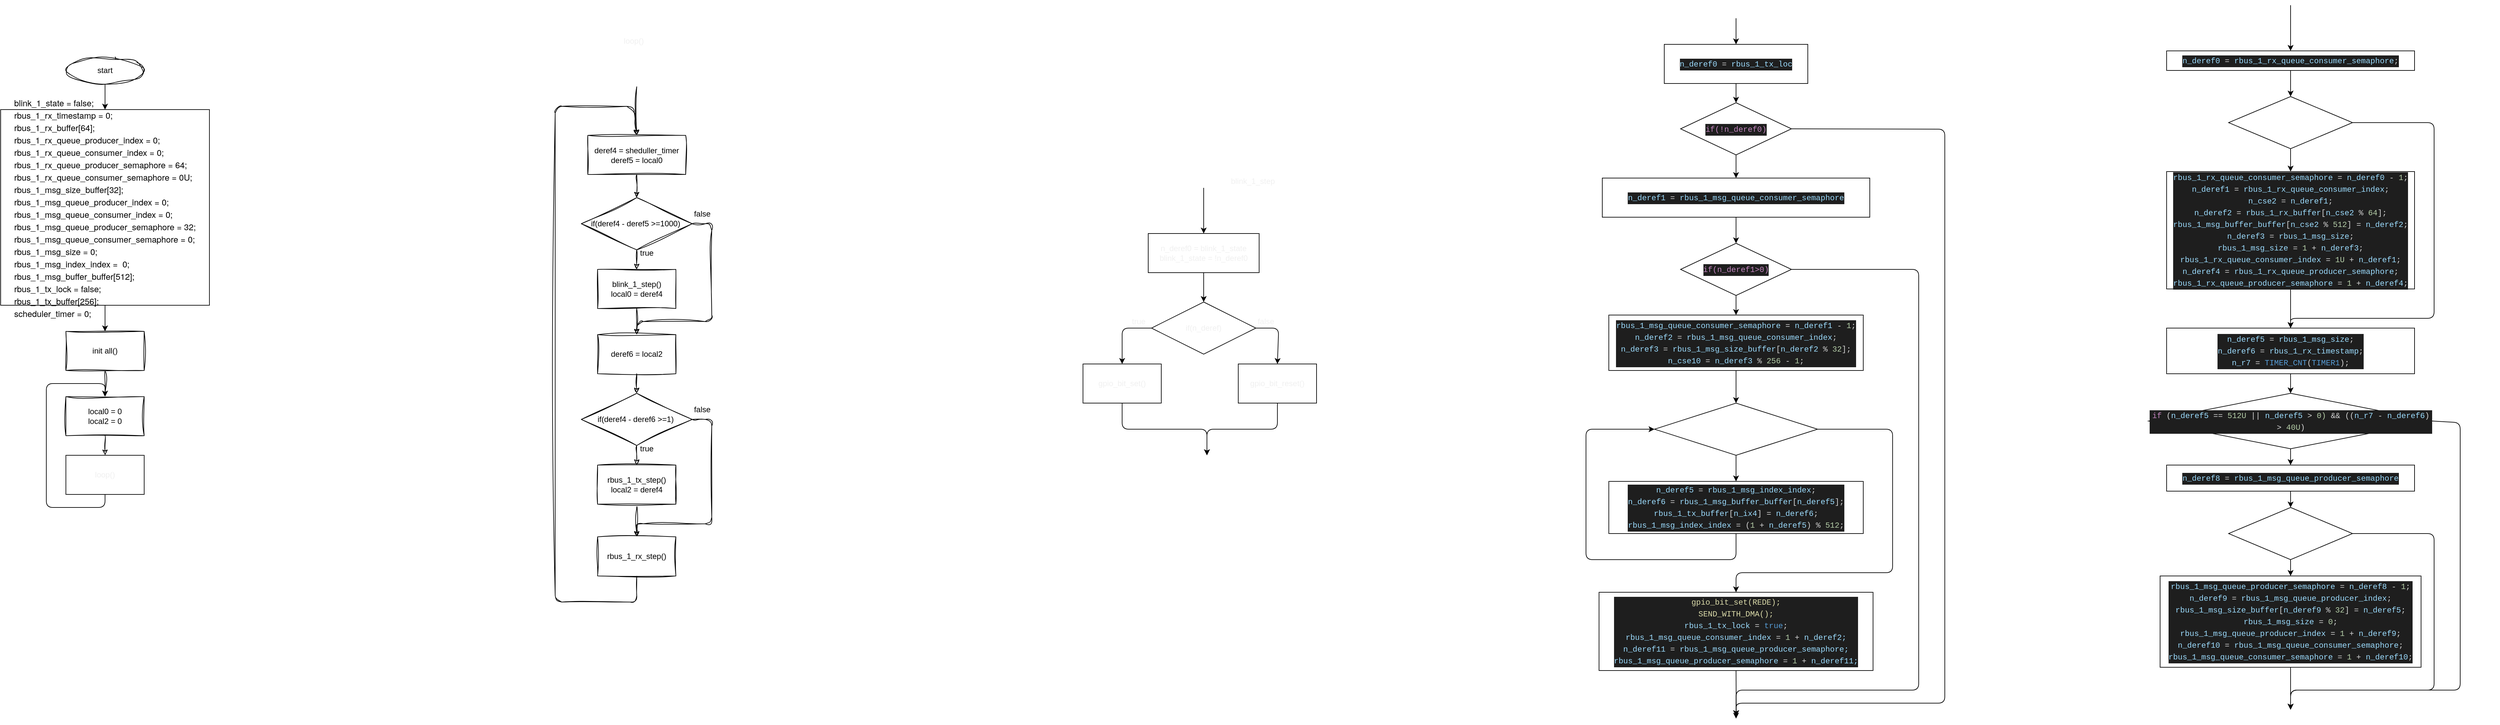 <mxfile>
    <diagram id="zalHJotZlLk-_PNGRZr0" name="Page-1">
        <mxGraphModel dx="920" dy="994" grid="1" gridSize="10" guides="1" tooltips="1" connect="1" arrows="1" fold="1" page="1" pageScale="1" pageWidth="827" pageHeight="1169" math="0" shadow="0">
            <root>
                <mxCell id="0"/>
                <mxCell id="1" parent="0"/>
                <mxCell id="99" style="edgeStyle=none;html=1;exitX=0.5;exitY=1;exitDx=0;exitDy=0;entryX=0.5;entryY=0;entryDx=0;entryDy=0;fontColor=#F0F0F0;" edge="1" parent="1" source="64" target="98">
                    <mxGeometry relative="1" as="geometry"/>
                </mxCell>
                <mxCell id="64" value="start" style="ellipse;whiteSpace=wrap;html=1;shadow=0;sketch=1;curveFitting=1;jiggle=2;" parent="1" vertex="1">
                    <mxGeometry x="330" y="100" width="120" height="40" as="geometry"/>
                </mxCell>
                <mxCell id="69" value="" style="edgeStyle=none;html=1;entryX=0.5;entryY=0;entryDx=0;entryDy=0;shadow=0;sketch=1;curveFitting=1;jiggle=2;" parent="1" source="65" edge="1" target="70">
                    <mxGeometry relative="1" as="geometry">
                        <mxPoint x="390.0" y="610" as="targetPoint"/>
                    </mxGeometry>
                </mxCell>
                <mxCell id="65" value="init all()" style="rounded=0;whiteSpace=wrap;html=1;shadow=0;sketch=1;curveFitting=1;jiggle=2;" parent="1" vertex="1">
                    <mxGeometry x="330" y="520" width="120" height="60" as="geometry"/>
                </mxCell>
                <mxCell id="73" style="edgeStyle=none;html=1;exitX=0.5;exitY=1;exitDx=0;exitDy=0;entryX=0.5;entryY=0;entryDx=0;entryDy=0;shadow=0;sketch=1;curveFitting=1;jiggle=2;" parent="1" source="70" target="101" edge="1">
                    <mxGeometry relative="1" as="geometry">
                        <mxPoint x="390" y="700" as="targetPoint"/>
                    </mxGeometry>
                </mxCell>
                <mxCell id="70" value="local0 = 0&lt;br&gt;local2 = 0" style="rounded=0;whiteSpace=wrap;html=1;shadow=0;sketch=1;curveFitting=1;jiggle=2;" parent="1" vertex="1">
                    <mxGeometry x="330" y="620" width="120" height="60" as="geometry"/>
                </mxCell>
                <mxCell id="75" style="edgeStyle=none;html=1;entryX=0.5;entryY=0;entryDx=0;entryDy=0;shadow=0;sketch=1;curveFitting=1;jiggle=2;" parent="1" target="74" edge="1">
                    <mxGeometry relative="1" as="geometry">
                        <mxPoint x="1205" y="145" as="sourcePoint"/>
                    </mxGeometry>
                </mxCell>
                <mxCell id="79" style="edgeStyle=none;html=1;exitX=0.5;exitY=1;exitDx=0;exitDy=0;entryX=0.5;entryY=0;entryDx=0;entryDy=0;shadow=0;sketch=1;curveFitting=1;jiggle=2;" parent="1" source="74" target="76" edge="1">
                    <mxGeometry relative="1" as="geometry"/>
                </mxCell>
                <mxCell id="74" value="deref4 = sheduller_timer&lt;br&gt;deref5 = local0" style="rounded=0;whiteSpace=wrap;html=1;shadow=0;sketch=1;curveFitting=1;jiggle=2;" parent="1" vertex="1">
                    <mxGeometry x="1130" y="219.5" width="150" height="60" as="geometry"/>
                </mxCell>
                <mxCell id="78" style="edgeStyle=none;html=1;exitX=0.5;exitY=1;exitDx=0;exitDy=0;entryX=0.5;entryY=0;entryDx=0;entryDy=0;shadow=0;sketch=1;curveFitting=1;jiggle=2;" parent="1" source="76" target="77" edge="1">
                    <mxGeometry relative="1" as="geometry"/>
                </mxCell>
                <mxCell id="89" style="edgeStyle=none;html=1;entryX=0.5;entryY=0;entryDx=0;entryDy=0;exitX=1;exitY=0.5;exitDx=0;exitDy=0;shadow=0;sketch=1;curveFitting=1;jiggle=2;" parent="1" source="76" target="80" edge="1">
                    <mxGeometry relative="1" as="geometry">
                        <mxPoint x="1320" y="495" as="sourcePoint"/>
                        <Array as="points">
                            <mxPoint x="1320" y="355"/>
                            <mxPoint x="1320" y="505"/>
                            <mxPoint x="1205" y="505"/>
                        </Array>
                    </mxGeometry>
                </mxCell>
                <mxCell id="76" value="if(deref4 - deref5 &amp;gt;=1000)&amp;nbsp;" style="rhombus;whiteSpace=wrap;html=1;shadow=0;sketch=1;curveFitting=1;jiggle=2;" parent="1" vertex="1">
                    <mxGeometry x="1120" y="315" width="170" height="80" as="geometry"/>
                </mxCell>
                <mxCell id="84" style="edgeStyle=none;html=1;exitX=0.5;exitY=1;exitDx=0;exitDy=0;entryX=0.5;entryY=0;entryDx=0;entryDy=0;shadow=0;sketch=1;curveFitting=1;jiggle=2;" parent="1" source="77" target="80" edge="1">
                    <mxGeometry relative="1" as="geometry"/>
                </mxCell>
                <mxCell id="77" value="blink_1_step()&lt;br&gt;local0 = deref4" style="rounded=0;whiteSpace=wrap;html=1;shadow=0;sketch=1;curveFitting=1;jiggle=2;" parent="1" vertex="1">
                    <mxGeometry x="1145" y="425" width="120" height="60" as="geometry"/>
                </mxCell>
                <mxCell id="85" style="edgeStyle=none;html=1;exitX=0.5;exitY=1;exitDx=0;exitDy=0;entryX=0.5;entryY=0;entryDx=0;entryDy=0;shadow=0;sketch=1;curveFitting=1;jiggle=2;" parent="1" source="80" target="81" edge="1">
                    <mxGeometry relative="1" as="geometry"/>
                </mxCell>
                <mxCell id="80" value="deref6 = local2" style="rounded=0;whiteSpace=wrap;html=1;shadow=0;sketch=1;curveFitting=1;jiggle=2;" parent="1" vertex="1">
                    <mxGeometry x="1145" y="525" width="120" height="60" as="geometry"/>
                </mxCell>
                <mxCell id="86" style="edgeStyle=none;html=1;exitX=0.5;exitY=1;exitDx=0;exitDy=0;entryX=0.5;entryY=0;entryDx=0;entryDy=0;shadow=0;sketch=1;curveFitting=1;jiggle=2;" parent="1" source="81" target="82" edge="1">
                    <mxGeometry relative="1" as="geometry"/>
                </mxCell>
                <mxCell id="90" style="edgeStyle=none;html=1;exitX=1;exitY=0.5;exitDx=0;exitDy=0;entryX=0.5;entryY=0;entryDx=0;entryDy=0;shadow=0;sketch=1;curveFitting=1;jiggle=2;" parent="1" source="81" target="83" edge="1">
                    <mxGeometry relative="1" as="geometry">
                        <Array as="points">
                            <mxPoint x="1320" y="655"/>
                            <mxPoint x="1320" y="815"/>
                            <mxPoint x="1205" y="815"/>
                        </Array>
                    </mxGeometry>
                </mxCell>
                <mxCell id="81" value="if(deref4 - deref6 &amp;gt;=1)&amp;nbsp;" style="rhombus;whiteSpace=wrap;html=1;shadow=0;sketch=1;curveFitting=1;jiggle=2;" parent="1" vertex="1">
                    <mxGeometry x="1120" y="615" width="170" height="80" as="geometry"/>
                </mxCell>
                <mxCell id="87" style="edgeStyle=none;html=1;exitX=0.5;exitY=1;exitDx=0;exitDy=0;entryX=0.5;entryY=0;entryDx=0;entryDy=0;shadow=0;sketch=1;curveFitting=1;jiggle=2;" parent="1" source="82" target="83" edge="1">
                    <mxGeometry relative="1" as="geometry"/>
                </mxCell>
                <mxCell id="82" value="rbus_1_tx_step()&lt;br&gt;local2 = deref4" style="rounded=0;whiteSpace=wrap;html=1;shadow=0;sketch=1;curveFitting=1;jiggle=2;" parent="1" vertex="1">
                    <mxGeometry x="1145" y="725" width="120" height="60" as="geometry"/>
                </mxCell>
                <mxCell id="88" style="edgeStyle=none;html=1;exitX=0.5;exitY=1;exitDx=0;exitDy=0;shadow=0;sketch=1;curveFitting=1;jiggle=2;entryX=0.5;entryY=0;entryDx=0;entryDy=0;" parent="1" source="83" edge="1" target="74">
                    <mxGeometry relative="1" as="geometry">
                        <mxPoint x="1195" y="175" as="targetPoint"/>
                        <Array as="points">
                            <mxPoint x="1205" y="935"/>
                            <mxPoint x="1080" y="935"/>
                            <mxPoint x="1080" y="175"/>
                            <mxPoint x="1200" y="175"/>
                        </Array>
                    </mxGeometry>
                </mxCell>
                <mxCell id="83" value="rbus_1_rx_step()" style="rounded=0;whiteSpace=wrap;html=1;shadow=0;sketch=1;curveFitting=1;jiggle=2;" parent="1" vertex="1">
                    <mxGeometry x="1145" y="835" width="120" height="60" as="geometry"/>
                </mxCell>
                <mxCell id="92" value="true&lt;span style=&quot;color: rgba(0, 0, 0, 0); font-family: monospace; font-size: 0px; text-align: start;&quot;&gt;%3CmxGraphModel%3E%3Croot%3E%3CmxCell%20id%3D%220%22%2F%3E%3CmxCell%20id%3D%221%22%20parent%3D%220%22%2F%3E%3CmxCell%20id%3D%222%22%20value%3D%22deref6%20%3D%20local2%22%20style%3D%22rounded%3D0%3BwhiteSpace%3Dwrap%3Bhtml%3D1%3B%22%20vertex%3D%221%22%20parent%3D%221%22%3E%3CmxGeometry%20x%3D%22350%22%20y%3D%22860%22%20width%3D%22120%22%20height%3D%2260%22%20as%3D%22geometry%22%2F%3E%3C%2FmxCell%3E%3C%2Froot%3E%3C%2FmxGraphModel%3E&lt;/span&gt;" style="text;html=1;align=center;verticalAlign=middle;resizable=0;points=[];autosize=1;strokeColor=none;fillColor=none;" parent="1" vertex="1">
                    <mxGeometry x="1200" y="385" width="40" height="30" as="geometry"/>
                </mxCell>
                <mxCell id="93" value="true&lt;span style=&quot;color: rgba(0, 0, 0, 0); font-family: monospace; font-size: 0px; text-align: start;&quot;&gt;%3CmxGraphModel%3E%3Croot%3E%3CmxCell%20id%3D%220%22%2F%3E%3CmxCell%20id%3D%221%22%20parent%3D%220%22%2F%3E%3CmxCell%20id%3D%222%22%20value%3D%22deref6%20%3D%20local2%22%20style%3D%22rounded%3D0%3BwhiteSpace%3Dwrap%3Bhtml%3D1%3B%22%20vertex%3D%221%22%20parent%3D%221%22%3E%3CmxGeometry%20x%3D%22350%22%20y%3D%22860%22%20width%3D%22120%22%20height%3D%2260%22%20as%3D%22geometry%22%2F%3E%3C%2FmxCell%3E%3C%2Froot%3E%3C%2FmxGraphModel%3E&lt;/span&gt;" style="text;html=1;align=center;verticalAlign=middle;resizable=0;points=[];autosize=1;strokeColor=none;fillColor=none;" parent="1" vertex="1">
                    <mxGeometry x="1200" y="685" width="40" height="30" as="geometry"/>
                </mxCell>
                <mxCell id="94" value="false" style="text;html=1;align=center;verticalAlign=middle;resizable=0;points=[];autosize=1;strokeColor=none;fillColor=none;" parent="1" vertex="1">
                    <mxGeometry x="1280" y="325" width="50" height="30" as="geometry"/>
                </mxCell>
                <mxCell id="96" value="false" style="text;html=1;align=center;verticalAlign=middle;resizable=0;points=[];autosize=1;strokeColor=none;fillColor=none;" parent="1" vertex="1">
                    <mxGeometry x="1280" y="625" width="50" height="30" as="geometry"/>
                </mxCell>
                <mxCell id="100" style="edgeStyle=none;html=1;exitX=0.5;exitY=1;exitDx=0;exitDy=0;entryX=0.5;entryY=0;entryDx=0;entryDy=0;fontColor=#F0F0F0;" edge="1" parent="1" source="98" target="65">
                    <mxGeometry relative="1" as="geometry"/>
                </mxCell>
                <mxCell id="98" value="&lt;p style=&quot;margin: 0px; font-variant-numeric: normal; font-variant-east-asian: normal; font-stretch: normal; font-size: 13px; line-height: normal; font-family: &amp;quot;Helvetica Neue&amp;quot;; text-align: start;&quot; class=&quot;p1&quot;&gt;blink_1_state = false;&lt;/p&gt;&lt;p style=&quot;margin: 0px; font-variant-numeric: normal; font-variant-east-asian: normal; font-stretch: normal; font-size: 13px; line-height: normal; font-family: &amp;quot;Helvetica Neue&amp;quot;; text-align: start;&quot; class=&quot;p1&quot;&gt;rbus_1_rx_timestamp = 0;&lt;/p&gt;&lt;p style=&quot;margin: 0px; font-variant-numeric: normal; font-variant-east-asian: normal; font-stretch: normal; font-size: 13px; line-height: normal; font-family: &amp;quot;Helvetica Neue&amp;quot;; text-align: start;&quot; class=&quot;p1&quot;&gt;rbus_1_rx_buffer[64];&lt;/p&gt;&lt;p style=&quot;margin: 0px; font-variant-numeric: normal; font-variant-east-asian: normal; font-stretch: normal; font-size: 13px; line-height: normal; font-family: &amp;quot;Helvetica Neue&amp;quot;; text-align: start;&quot; class=&quot;p1&quot;&gt;rbus_1_rx_queue_producer_index = 0;&lt;/p&gt;&lt;p style=&quot;margin: 0px; font-variant-numeric: normal; font-variant-east-asian: normal; font-stretch: normal; font-size: 13px; line-height: normal; font-family: &amp;quot;Helvetica Neue&amp;quot;; text-align: start;&quot; class=&quot;p1&quot;&gt;rbus_1_rx_queue_consumer_index = 0;&lt;/p&gt;&lt;p style=&quot;margin: 0px; font-variant-numeric: normal; font-variant-east-asian: normal; font-stretch: normal; font-size: 13px; line-height: normal; font-family: &amp;quot;Helvetica Neue&amp;quot;; text-align: start;&quot; class=&quot;p1&quot;&gt;rbus_1_rx_queue_producer_semaphore = 64;&lt;/p&gt;&lt;p style=&quot;margin: 0px; font-variant-numeric: normal; font-variant-east-asian: normal; font-stretch: normal; font-size: 13px; line-height: normal; font-family: &amp;quot;Helvetica Neue&amp;quot;; text-align: start;&quot; class=&quot;p1&quot;&gt;rbus_1_rx_queue_consumer_semaphore = 0U;&lt;/p&gt;&lt;p style=&quot;margin: 0px; font-variant-numeric: normal; font-variant-east-asian: normal; font-stretch: normal; font-size: 13px; line-height: normal; font-family: &amp;quot;Helvetica Neue&amp;quot;; text-align: start;&quot; class=&quot;p1&quot;&gt;rbus_1_msg_size_buffer[32];&lt;/p&gt;&lt;p style=&quot;margin: 0px; font-variant-numeric: normal; font-variant-east-asian: normal; font-stretch: normal; font-size: 13px; line-height: normal; font-family: &amp;quot;Helvetica Neue&amp;quot;; text-align: start;&quot; class=&quot;p1&quot;&gt;rbus_1_msg_queue_producer_index = 0;&lt;/p&gt;&lt;p style=&quot;margin: 0px; font-variant-numeric: normal; font-variant-east-asian: normal; font-stretch: normal; font-size: 13px; line-height: normal; font-family: &amp;quot;Helvetica Neue&amp;quot;; text-align: start;&quot; class=&quot;p1&quot;&gt;rbus_1_msg_queue_consumer_index = 0;&lt;/p&gt;&lt;p style=&quot;margin: 0px; font-variant-numeric: normal; font-variant-east-asian: normal; font-stretch: normal; font-size: 13px; line-height: normal; font-family: &amp;quot;Helvetica Neue&amp;quot;; text-align: start;&quot; class=&quot;p1&quot;&gt;rbus_1_msg_queue_producer_semaphore = 32;&lt;/p&gt;&lt;p style=&quot;margin: 0px; font-variant-numeric: normal; font-variant-east-asian: normal; font-stretch: normal; font-size: 13px; line-height: normal; font-family: &amp;quot;Helvetica Neue&amp;quot;; text-align: start;&quot; class=&quot;p1&quot;&gt;rbus_1_msg_queue_consumer_semaphore = 0;&lt;/p&gt;&lt;p style=&quot;margin: 0px; font-variant-numeric: normal; font-variant-east-asian: normal; font-stretch: normal; font-size: 13px; line-height: normal; font-family: &amp;quot;Helvetica Neue&amp;quot;; text-align: start;&quot; class=&quot;p1&quot;&gt;rbus_1_msg_size = 0;&lt;/p&gt;&lt;p style=&quot;margin: 0px; font-variant-numeric: normal; font-variant-east-asian: normal; font-stretch: normal; font-size: 13px; line-height: normal; font-family: &amp;quot;Helvetica Neue&amp;quot;; text-align: start;&quot; class=&quot;p1&quot;&gt;rbus_1_msg_index_index =&lt;span class=&quot;Apple-converted-space&quot;&gt;&amp;nbsp; &lt;/span&gt;0;&lt;/p&gt;&lt;p style=&quot;margin: 0px; font-variant-numeric: normal; font-variant-east-asian: normal; font-stretch: normal; font-size: 13px; line-height: normal; font-family: &amp;quot;Helvetica Neue&amp;quot;; text-align: start;&quot; class=&quot;p1&quot;&gt;rbus_1_msg_buffer_buffer[512];&lt;/p&gt;&lt;p style=&quot;margin: 0px; font-variant-numeric: normal; font-variant-east-asian: normal; font-stretch: normal; font-size: 13px; line-height: normal; font-family: &amp;quot;Helvetica Neue&amp;quot;; text-align: start;&quot; class=&quot;p1&quot;&gt;rbus_1_tx_lock = false;&lt;/p&gt;&lt;p style=&quot;margin: 0px; font-variant-numeric: normal; font-variant-east-asian: normal; font-stretch: normal; font-size: 13px; line-height: normal; font-family: &amp;quot;Helvetica Neue&amp;quot;; text-align: start;&quot; class=&quot;p1&quot;&gt;rbus_1_tx_buffer[256];&lt;/p&gt;&lt;p style=&quot;margin: 0px; font-variant-numeric: normal; font-variant-east-asian: normal; font-stretch: normal; font-size: 13px; line-height: normal; font-family: &amp;quot;Helvetica Neue&amp;quot;; text-align: start;&quot; class=&quot;p1&quot;&gt;scheduler_timer = 0;&lt;/p&gt;" style="whiteSpace=wrap;html=1;shadow=0;" parent="1" vertex="1">
                    <mxGeometry x="230" y="180" width="320" height="300" as="geometry"/>
                </mxCell>
                <mxCell id="104" style="edgeStyle=none;html=1;exitX=0.5;exitY=1;exitDx=0;exitDy=0;fontColor=#F0F0F0;entryX=0.5;entryY=0;entryDx=0;entryDy=0;" edge="1" parent="1" source="101" target="70">
                    <mxGeometry relative="1" as="geometry">
                        <mxPoint x="290" y="580" as="targetPoint"/>
                        <Array as="points">
                            <mxPoint x="390" y="790"/>
                            <mxPoint x="300" y="790"/>
                            <mxPoint x="300" y="600"/>
                            <mxPoint x="390" y="600"/>
                        </Array>
                    </mxGeometry>
                </mxCell>
                <mxCell id="101" value="loop()" style="whiteSpace=wrap;html=1;fontColor=#F0F0F0;" vertex="1" parent="1">
                    <mxGeometry x="330" y="710" width="120" height="60" as="geometry"/>
                </mxCell>
                <mxCell id="105" value="loop()" style="text;html=1;align=center;verticalAlign=middle;resizable=0;points=[];autosize=1;strokeColor=none;fillColor=none;fontColor=#F0F0F0;" vertex="1" parent="1">
                    <mxGeometry x="1175" y="60" width="50" height="30" as="geometry"/>
                </mxCell>
                <mxCell id="112" style="edgeStyle=none;html=1;exitX=0.5;exitY=1;exitDx=0;exitDy=0;entryX=0.5;entryY=0;entryDx=0;entryDy=0;fontColor=#F0F0F0;" edge="1" parent="1" source="106" target="111">
                    <mxGeometry relative="1" as="geometry"/>
                </mxCell>
                <mxCell id="106" value="n_deref0 = blink_1_state&lt;br&gt;blink_1_state = !n_deref0" style="whiteSpace=wrap;html=1;fontColor=#F0F0F0;" vertex="1" parent="1">
                    <mxGeometry x="1989" y="370" width="170" height="60" as="geometry"/>
                </mxCell>
                <mxCell id="108" value="blink_1_step" style="text;html=1;align=center;verticalAlign=middle;resizable=0;points=[];autosize=1;strokeColor=none;fillColor=none;fontColor=#F0F0F0;" vertex="1" parent="1">
                    <mxGeometry x="2104" y="275" width="90" height="30" as="geometry"/>
                </mxCell>
                <mxCell id="110" value="" style="edgeStyle=none;orthogonalLoop=1;jettySize=auto;html=1;fontColor=#F0F0F0;entryX=0.5;entryY=0;entryDx=0;entryDy=0;" edge="1" parent="1" target="106">
                    <mxGeometry width="100" relative="1" as="geometry">
                        <mxPoint x="2074" y="300" as="sourcePoint"/>
                        <mxPoint x="2109" y="340" as="targetPoint"/>
                        <Array as="points"/>
                    </mxGeometry>
                </mxCell>
                <mxCell id="117" style="edgeStyle=none;html=1;exitX=0;exitY=0.5;exitDx=0;exitDy=0;entryX=0.5;entryY=0;entryDx=0;entryDy=0;fontColor=#F0F0F0;" edge="1" parent="1" source="111" target="114">
                    <mxGeometry relative="1" as="geometry">
                        <Array as="points">
                            <mxPoint x="1949" y="515"/>
                        </Array>
                    </mxGeometry>
                </mxCell>
                <mxCell id="118" style="edgeStyle=none;html=1;exitX=1;exitY=0.5;exitDx=0;exitDy=0;entryX=0.5;entryY=0;entryDx=0;entryDy=0;fontColor=#F0F0F0;" edge="1" parent="1" source="111" target="116">
                    <mxGeometry relative="1" as="geometry">
                        <Array as="points">
                            <mxPoint x="2189" y="515"/>
                        </Array>
                    </mxGeometry>
                </mxCell>
                <mxCell id="111" value="if(n_deref)" style="rhombus;whiteSpace=wrap;html=1;fontColor=#F0F0F0;" vertex="1" parent="1">
                    <mxGeometry x="1994" y="475" width="160" height="80" as="geometry"/>
                </mxCell>
                <mxCell id="121" style="edgeStyle=none;html=1;exitX=0.5;exitY=1;exitDx=0;exitDy=0;fontColor=#F0F0F0;" edge="1" parent="1" source="114">
                    <mxGeometry relative="1" as="geometry">
                        <mxPoint x="2079" y="710" as="targetPoint"/>
                        <Array as="points">
                            <mxPoint x="1949" y="670"/>
                            <mxPoint x="2079" y="670"/>
                        </Array>
                    </mxGeometry>
                </mxCell>
                <mxCell id="114" value="gpio_bit_set()" style="whiteSpace=wrap;html=1;fontColor=#F0F0F0;" vertex="1" parent="1">
                    <mxGeometry x="1889" y="570" width="120" height="60" as="geometry"/>
                </mxCell>
                <mxCell id="122" style="edgeStyle=none;html=1;exitX=0.5;exitY=1;exitDx=0;exitDy=0;fontColor=#F0F0F0;" edge="1" parent="1" source="116">
                    <mxGeometry relative="1" as="geometry">
                        <mxPoint x="2079" y="710" as="targetPoint"/>
                        <Array as="points">
                            <mxPoint x="2187" y="670"/>
                            <mxPoint x="2079" y="670"/>
                        </Array>
                    </mxGeometry>
                </mxCell>
                <mxCell id="116" value="gpio_bit_reset()" style="whiteSpace=wrap;html=1;fontColor=#F0F0F0;" vertex="1" parent="1">
                    <mxGeometry x="2127" y="570" width="120" height="60" as="geometry"/>
                </mxCell>
                <mxCell id="119" value="true" style="text;html=1;align=center;verticalAlign=middle;resizable=0;points=[];autosize=1;strokeColor=none;fillColor=none;fontColor=#F0F0F0;" vertex="1" parent="1">
                    <mxGeometry x="1954" y="490" width="40" height="30" as="geometry"/>
                </mxCell>
                <mxCell id="120" value="false" style="text;html=1;align=center;verticalAlign=middle;resizable=0;points=[];autosize=1;strokeColor=none;fillColor=none;fontColor=#F0F0F0;" vertex="1" parent="1">
                    <mxGeometry x="2144" y="490" width="50" height="30" as="geometry"/>
                </mxCell>
                <mxCell id="134" style="edgeStyle=none;html=1;exitX=0.5;exitY=1;exitDx=0;exitDy=0;entryX=0.5;entryY=0;entryDx=0;entryDy=0;fontColor=#FFFFFF;" edge="1" parent="1" source="124" target="128">
                    <mxGeometry relative="1" as="geometry"/>
                </mxCell>
                <mxCell id="124" value="&lt;div style=&quot;color: rgb(212, 212, 212); background-color: rgb(30, 30, 30); font-family: &amp;quot;Fira Code&amp;quot;, Menlo, Monaco, &amp;quot;Courier New&amp;quot;, monospace; line-height: 18px;&quot;&gt;&lt;span style=&quot;color: #9cdcfe;&quot;&gt;n_deref0&lt;/span&gt; = &lt;span style=&quot;color: #9cdcfe;&quot;&gt;rbus_1_tx_loc&lt;/span&gt;&lt;/div&gt;" style="whiteSpace=wrap;html=1;fontColor=#F0F0F0;" vertex="1" parent="1">
                    <mxGeometry x="2780" y="80" width="220" height="60" as="geometry"/>
                </mxCell>
                <mxCell id="125" value="" style="edgeStyle=none;orthogonalLoop=1;jettySize=auto;html=1;fontColor=#F0F0F0;entryX=0.5;entryY=0;entryDx=0;entryDy=0;" edge="1" parent="1" target="124">
                    <mxGeometry width="100" relative="1" as="geometry">
                        <mxPoint x="2890" y="40" as="sourcePoint"/>
                        <mxPoint x="2920" y="20" as="targetPoint"/>
                        <Array as="points"/>
                    </mxGeometry>
                </mxCell>
                <mxCell id="127" value="rbus_1_tx_step" style="text;html=1;align=center;verticalAlign=middle;resizable=0;points=[];autosize=1;strokeColor=none;fillColor=none;fontColor=#FFFFFF;" vertex="1" parent="1">
                    <mxGeometry x="2970" y="20" width="110" height="30" as="geometry"/>
                </mxCell>
                <mxCell id="133" style="edgeStyle=none;html=1;exitX=0.5;exitY=1;exitDx=0;exitDy=0;fontColor=#FFFFFF;" edge="1" parent="1" source="128" target="129">
                    <mxGeometry relative="1" as="geometry"/>
                </mxCell>
                <mxCell id="149" style="edgeStyle=none;html=1;exitX=1;exitY=0.5;exitDx=0;exitDy=0;fontColor=#FFFFFF;" edge="1" parent="1" source="128">
                    <mxGeometry relative="1" as="geometry">
                        <mxPoint x="2890" y="1110" as="targetPoint"/>
                        <Array as="points">
                            <mxPoint x="3210" y="210"/>
                            <mxPoint x="3210" y="1090"/>
                            <mxPoint x="2890" y="1090"/>
                        </Array>
                    </mxGeometry>
                </mxCell>
                <mxCell id="128" value="&lt;div style=&quot;color: rgb(212, 212, 212); background-color: rgb(30, 30, 30); font-family: &amp;quot;Fira Code&amp;quot;, Menlo, Monaco, &amp;quot;Courier New&amp;quot;, monospace; line-height: 18px;&quot;&gt;&lt;span style=&quot;color: #c586c0;&quot;&gt;if(!n_deref0)&lt;/span&gt;&lt;/div&gt;" style="rhombus;whiteSpace=wrap;html=1;fontColor=#FFFFFF;" vertex="1" parent="1">
                    <mxGeometry x="2805" y="169.5" width="170" height="80" as="geometry"/>
                </mxCell>
                <mxCell id="131" style="edgeStyle=none;html=1;fontColor=#FFFFFF;entryX=0.5;entryY=0;entryDx=0;entryDy=0;" edge="1" parent="1" source="129" target="132">
                    <mxGeometry relative="1" as="geometry">
                        <mxPoint x="2890" y="380" as="targetPoint"/>
                    </mxGeometry>
                </mxCell>
                <mxCell id="129" value="&lt;div style=&quot;color: rgb(212, 212, 212); background-color: rgb(30, 30, 30); font-family: &amp;quot;Fira Code&amp;quot;, Menlo, Monaco, &amp;quot;Courier New&amp;quot;, monospace; line-height: 18px;&quot;&gt;&lt;span style=&quot;color: #9cdcfe;&quot;&gt;n_deref1&lt;/span&gt; = &lt;span style=&quot;color: #9cdcfe;&quot;&gt;rbus_1_msg_queue_consumer_semaphore&lt;/span&gt;&lt;/div&gt;" style="whiteSpace=wrap;html=1;fontColor=#FFFFFF;" vertex="1" parent="1">
                    <mxGeometry x="2685" y="285" width="410" height="60" as="geometry"/>
                </mxCell>
                <mxCell id="136" style="edgeStyle=none;html=1;exitX=0.5;exitY=1;exitDx=0;exitDy=0;entryX=0.5;entryY=0;entryDx=0;entryDy=0;fontColor=#FFFFFF;" edge="1" parent="1" source="132" target="137">
                    <mxGeometry relative="1" as="geometry">
                        <mxPoint x="2890" y="490" as="targetPoint"/>
                    </mxGeometry>
                </mxCell>
                <mxCell id="150" style="edgeStyle=none;html=1;exitX=1;exitY=0.5;exitDx=0;exitDy=0;fontColor=#FFFFFF;" edge="1" parent="1" source="132">
                    <mxGeometry relative="1" as="geometry">
                        <mxPoint x="2890" y="1113.704" as="targetPoint"/>
                        <Array as="points">
                            <mxPoint x="3170" y="425"/>
                            <mxPoint x="3170" y="1070"/>
                            <mxPoint x="2890" y="1070"/>
                        </Array>
                    </mxGeometry>
                </mxCell>
                <mxCell id="132" value="&lt;div style=&quot;color: rgb(212, 212, 212); background-color: rgb(30, 30, 30); font-family: &amp;quot;Fira Code&amp;quot;, Menlo, Monaco, &amp;quot;Courier New&amp;quot;, monospace; line-height: 18px;&quot;&gt;&lt;span style=&quot;color: #c586c0;&quot;&gt;if(n_deref1&amp;gt;0)&lt;/span&gt;&lt;/div&gt;" style="rhombus;whiteSpace=wrap;html=1;fontColor=#FFFFFF;" vertex="1" parent="1">
                    <mxGeometry x="2805" y="385" width="170" height="80" as="geometry"/>
                </mxCell>
                <mxCell id="140" style="edgeStyle=none;html=1;exitX=0.5;exitY=1;exitDx=0;exitDy=0;entryX=0.5;entryY=0;entryDx=0;entryDy=0;fontColor=#FFFFFF;" edge="1" parent="1" source="137" target="139">
                    <mxGeometry relative="1" as="geometry"/>
                </mxCell>
                <mxCell id="137" value="&lt;div style=&quot;color: rgb(212, 212, 212); background-color: rgb(30, 30, 30); font-family: &amp;quot;Fira Code&amp;quot;, Menlo, Monaco, &amp;quot;Courier New&amp;quot;, monospace; font-weight: normal; font-size: 12px; line-height: 18px;&quot;&gt;&lt;div&gt;&lt;span style=&quot;color: rgb(156, 220, 254);&quot;&gt;rbus_1_msg_queue_consumer_semaphore&lt;/span&gt;&amp;nbsp;=&amp;nbsp;&lt;span style=&quot;color: rgb(156, 220, 254);&quot;&gt;n_deref1&lt;/span&gt;&amp;nbsp;-&amp;nbsp;&lt;span style=&quot;color: rgb(181, 206, 168);&quot;&gt;1&lt;/span&gt;;&lt;span style=&quot;color: #9cdcfe;&quot;&gt;&lt;br&gt;&lt;/span&gt;&lt;/div&gt;&lt;div&gt;&lt;span style=&quot;color: #9cdcfe;&quot;&gt;n_deref2&lt;/span&gt;&lt;span style=&quot;color: #d4d4d4;&quot;&gt; = &lt;/span&gt;&lt;span style=&quot;color: #9cdcfe;&quot;&gt;rbus_1_msg_queue_consumer_index&lt;/span&gt;&lt;span style=&quot;color: #d4d4d4;&quot;&gt;;&lt;/span&gt;&lt;/div&gt;&lt;div&gt;&lt;span style=&quot;color: #9cdcfe;&quot;&gt;n_deref3&lt;/span&gt;&lt;span style=&quot;color: #d4d4d4;&quot;&gt; = &lt;/span&gt;&lt;span style=&quot;color: #9cdcfe;&quot;&gt;rbus_1_msg_size_buffer&lt;/span&gt;&lt;span style=&quot;color: #d4d4d4;&quot;&gt;[&lt;/span&gt;&lt;span style=&quot;color: #9cdcfe;&quot;&gt;n_deref2&lt;/span&gt;&lt;span style=&quot;color: #d4d4d4;&quot;&gt; % &lt;/span&gt;&lt;span style=&quot;color: #b5cea8;&quot;&gt;32&lt;/span&gt;&lt;span style=&quot;color: #d4d4d4;&quot;&gt;];&lt;/span&gt;&lt;/div&gt;&lt;div&gt;&lt;span style=&quot;color: #9cdcfe;&quot;&gt;n_cse10&lt;/span&gt;&lt;span style=&quot;color: #d4d4d4;&quot;&gt; = &lt;/span&gt;&lt;span style=&quot;color: #9cdcfe;&quot;&gt;n_deref3&lt;/span&gt;&lt;span style=&quot;color: #d4d4d4;&quot;&gt; % &lt;/span&gt;&lt;span style=&quot;color: #b5cea8;&quot;&gt;256&lt;/span&gt;&lt;span style=&quot;color: #d4d4d4;&quot;&gt; - &lt;/span&gt;&lt;span style=&quot;color: #b5cea8;&quot;&gt;1&lt;/span&gt;&lt;span style=&quot;color: #d4d4d4;&quot;&gt;;&lt;/span&gt;&lt;/div&gt;&lt;/div&gt;" style="whiteSpace=wrap;html=1;fontColor=#FFFFFF;" vertex="1" parent="1">
                    <mxGeometry x="2695" y="495" width="390" height="85" as="geometry"/>
                </mxCell>
                <mxCell id="142" style="edgeStyle=none;html=1;exitX=0.5;exitY=1;exitDx=0;exitDy=0;fontColor=#FFFFFF;" edge="1" parent="1" source="139">
                    <mxGeometry relative="1" as="geometry">
                        <mxPoint x="2890" y="750" as="targetPoint"/>
                    </mxGeometry>
                </mxCell>
                <mxCell id="146" style="edgeStyle=none;html=1;exitX=1;exitY=0.5;exitDx=0;exitDy=0;fontColor=#FFFFFF;entryX=0.5;entryY=0;entryDx=0;entryDy=0;" edge="1" parent="1" source="139" target="147">
                    <mxGeometry relative="1" as="geometry">
                        <mxPoint x="2910" y="880" as="targetPoint"/>
                        <Array as="points">
                            <mxPoint x="3130" y="670"/>
                            <mxPoint x="3130" y="890"/>
                            <mxPoint x="2890" y="890"/>
                        </Array>
                    </mxGeometry>
                </mxCell>
                <mxCell id="139" value="for (x=0; x &amp;lt;= n_cse0; x++)" style="rhombus;whiteSpace=wrap;html=1;fontColor=#FFFFFF;" vertex="1" parent="1">
                    <mxGeometry x="2765" y="630" width="250" height="80" as="geometry"/>
                </mxCell>
                <mxCell id="145" style="edgeStyle=none;html=1;exitX=0.5;exitY=1;exitDx=0;exitDy=0;entryX=0;entryY=0.5;entryDx=0;entryDy=0;fontColor=#FFFFFF;" edge="1" parent="1" source="141" target="139">
                    <mxGeometry relative="1" as="geometry">
                        <Array as="points">
                            <mxPoint x="2890" y="870"/>
                            <mxPoint x="2660" y="870"/>
                            <mxPoint x="2660" y="670"/>
                        </Array>
                    </mxGeometry>
                </mxCell>
                <mxCell id="141" value="&lt;div style=&quot;color: rgb(212, 212, 212); background-color: rgb(30, 30, 30); font-family: &amp;quot;Fira Code&amp;quot;, Menlo, Monaco, &amp;quot;Courier New&amp;quot;, monospace; font-weight: normal; font-size: 12px; line-height: 18px;&quot;&gt;&lt;div&gt;&lt;span style=&quot;color: #9cdcfe;&quot;&gt;n_deref5&lt;/span&gt;&lt;span style=&quot;color: #d4d4d4;&quot;&gt; = &lt;/span&gt;&lt;span style=&quot;color: #9cdcfe;&quot;&gt;rbus_1_msg_index_index&lt;/span&gt;&lt;span style=&quot;color: #d4d4d4;&quot;&gt;;&lt;/span&gt;&lt;/div&gt;&lt;div&gt;&lt;span style=&quot;color: #9cdcfe;&quot;&gt;n_deref6&lt;/span&gt;&lt;span style=&quot;color: #d4d4d4;&quot;&gt; = &lt;/span&gt;&lt;span style=&quot;color: #9cdcfe;&quot;&gt;rbus_1_msg_buffer_buffer&lt;/span&gt;&lt;span style=&quot;color: #d4d4d4;&quot;&gt;[&lt;/span&gt;&lt;span style=&quot;color: #9cdcfe;&quot;&gt;n_deref5&lt;/span&gt;&lt;span style=&quot;color: #d4d4d4;&quot;&gt;];&lt;/span&gt;&lt;/div&gt;&lt;div&gt;&lt;span style=&quot;color: #d4d4d4;&quot;&gt;                &lt;/span&gt;&lt;/div&gt;&lt;div&gt;&lt;span style=&quot;color: #d4d4d4;&quot;&gt;                &lt;/span&gt;&lt;span style=&quot;color: #9cdcfe;&quot;&gt;rbus_1_tx_buffer&lt;/span&gt;&lt;span style=&quot;color: #d4d4d4;&quot;&gt;[&lt;/span&gt;&lt;span style=&quot;color: #9cdcfe;&quot;&gt;n_ix4&lt;/span&gt;&lt;span style=&quot;color: #d4d4d4;&quot;&gt;] = &lt;/span&gt;&lt;span style=&quot;color: #9cdcfe;&quot;&gt;n_deref6&lt;/span&gt;&lt;span style=&quot;color: #d4d4d4;&quot;&gt;;&lt;/span&gt;&lt;/div&gt;&lt;div&gt;&lt;span style=&quot;color: #d4d4d4;&quot;&gt;                &lt;/span&gt;&lt;span style=&quot;color: #9cdcfe;&quot;&gt;rbus_1_msg_index_index&lt;/span&gt;&lt;span style=&quot;color: #d4d4d4;&quot;&gt; = (&lt;/span&gt;&lt;span style=&quot;color: #b5cea8;&quot;&gt;1&lt;/span&gt;&lt;span style=&quot;color: #d4d4d4;&quot;&gt; + &lt;/span&gt;&lt;span style=&quot;color: #9cdcfe;&quot;&gt;n_deref5&lt;/span&gt;&lt;span style=&quot;color: #d4d4d4;&quot;&gt;) % &lt;/span&gt;&lt;span style=&quot;color: #b5cea8;&quot;&gt;512&lt;/span&gt;&lt;span style=&quot;color: #d4d4d4;&quot;&gt;;&lt;/span&gt;&lt;/div&gt;&lt;/div&gt;" style="whiteSpace=wrap;html=1;fontColor=#FFFFFF;" vertex="1" parent="1">
                    <mxGeometry x="2695" y="750" width="390" height="80" as="geometry"/>
                </mxCell>
                <mxCell id="148" style="edgeStyle=none;html=1;exitX=0.5;exitY=1;exitDx=0;exitDy=0;fontColor=#FFFFFF;" edge="1" parent="1" source="147">
                    <mxGeometry relative="1" as="geometry">
                        <mxPoint x="2890.333" y="1110" as="targetPoint"/>
                    </mxGeometry>
                </mxCell>
                <mxCell id="147" value="&lt;div style=&quot;color: rgb(212, 212, 212); background-color: rgb(30, 30, 30); font-family: &amp;quot;Fira Code&amp;quot;, Menlo, Monaco, &amp;quot;Courier New&amp;quot;, monospace; line-height: 18px;&quot;&gt;&lt;span style=&quot;color: #dcdcaa;&quot;&gt;gpio_bit_set(REDE);&lt;/span&gt;&lt;/div&gt;&lt;div style=&quot;color: rgb(212, 212, 212); background-color: rgb(30, 30, 30); font-family: &amp;quot;Fira Code&amp;quot;, Menlo, Monaco, &amp;quot;Courier New&amp;quot;, monospace; line-height: 18px;&quot;&gt;&lt;span style=&quot;color: #dcdcaa;&quot;&gt;SEND_WITH_DMA();&lt;/span&gt;&lt;/div&gt;&lt;div style=&quot;color: rgb(212, 212, 212); background-color: rgb(30, 30, 30); font-family: &amp;quot;Fira Code&amp;quot;, Menlo, Monaco, &amp;quot;Courier New&amp;quot;, monospace; line-height: 18px;&quot;&gt;&lt;div style=&quot;line-height: 18px;&quot;&gt;&lt;div&gt;&lt;span style=&quot;color: #9cdcfe;&quot;&gt;rbus_1_tx_lock&lt;/span&gt; = &lt;span style=&quot;color: #569cd6;&quot;&gt;true&lt;/span&gt;;&lt;/div&gt;&lt;div&gt;            &lt;span style=&quot;color: #9cdcfe;&quot;&gt;rbus_1_msg_queue_consumer_index&lt;/span&gt; =&amp;nbsp;&lt;span style=&quot;color: #b5cea8;&quot;&gt;1&lt;/span&gt;&amp;nbsp;+ &lt;span style=&quot;color: #9cdcfe;&quot;&gt;n_deref2;&lt;/span&gt;&lt;/div&gt;&lt;div&gt;            &lt;/div&gt;&lt;div&gt;&lt;span style=&quot;color: #9cdcfe;&quot;&gt;n_deref11&lt;/span&gt; = &lt;span style=&quot;color: #9cdcfe;&quot;&gt;rbus_1_msg_queue_producer_semaphore;&lt;/span&gt;&lt;/div&gt;&lt;div&gt;            &lt;/div&gt;&lt;div&gt;            &lt;span style=&quot;color: #9cdcfe;&quot;&gt;rbus_1_msg_queue_producer_semaphore&lt;/span&gt; =&amp;nbsp;&lt;span style=&quot;color: #b5cea8;&quot;&gt;1&lt;/span&gt;&amp;nbsp;+ &lt;span style=&quot;color: #9cdcfe;&quot;&gt;n_deref11;&lt;/span&gt;&lt;/div&gt;&lt;/div&gt;&lt;/div&gt;" style="whiteSpace=wrap;html=1;fontColor=#FFFFFF;" vertex="1" parent="1">
                    <mxGeometry x="2680" y="920" width="420" height="120" as="geometry"/>
                </mxCell>
                <mxCell id="170" style="edgeStyle=none;html=1;exitX=0.5;exitY=1;exitDx=0;exitDy=0;entryX=0.5;entryY=0;entryDx=0;entryDy=0;fontColor=#FFFFFF;" edge="1" parent="1" source="151" target="169">
                    <mxGeometry relative="1" as="geometry"/>
                </mxCell>
                <mxCell id="151" value="&lt;div style=&quot;color: rgb(212, 212, 212); background-color: rgb(30, 30, 30); font-family: &amp;quot;Fira Code&amp;quot;, Menlo, Monaco, &amp;quot;Courier New&amp;quot;, monospace; line-height: 18px;&quot;&gt;&lt;span style=&quot;color: #9cdcfe;&quot;&gt;n_deref8&lt;/span&gt; = &lt;span style=&quot;color: #9cdcfe;&quot;&gt;rbus_1_msg_queue_producer_semaphore&lt;/span&gt;&lt;/div&gt;" style="whiteSpace=wrap;html=1;fontColor=#FFFFFF;" vertex="1" parent="1">
                    <mxGeometry x="3550" y="725" width="380" height="40" as="geometry"/>
                </mxCell>
                <mxCell id="158" style="edgeStyle=none;html=1;exitX=0.5;exitY=1;exitDx=0;exitDy=0;entryX=0.5;entryY=0;entryDx=0;entryDy=0;fontColor=#FFFFFF;" edge="1" parent="1" source="152" target="156">
                    <mxGeometry relative="1" as="geometry"/>
                </mxCell>
                <mxCell id="152" value="&lt;div style=&quot;color: rgb(212, 212, 212); background-color: rgb(30, 30, 30); font-family: &amp;quot;Fira Code&amp;quot;, Menlo, Monaco, &amp;quot;Courier New&amp;quot;, monospace; line-height: 18px;&quot;&gt; &lt;span style=&quot;color: #9cdcfe;&quot;&gt;n_deref0&lt;/span&gt; = &lt;span style=&quot;color: #9cdcfe;&quot;&gt;rbus_1_rx_queue_consumer_semaphore&lt;/span&gt;;&lt;/div&gt;" style="whiteSpace=wrap;html=1;fontColor=#FFFFFF;" vertex="1" parent="1">
                    <mxGeometry x="3550" y="90" width="380" height="30" as="geometry"/>
                </mxCell>
                <mxCell id="154" value="rbus_1_rx_step" style="text;html=1;align=center;verticalAlign=middle;resizable=0;points=[];autosize=1;strokeColor=none;fillColor=none;fontColor=#FFFFFF;" vertex="1" parent="1">
                    <mxGeometry x="3950" y="50" width="110" height="30" as="geometry"/>
                </mxCell>
                <mxCell id="155" value="" style="edgeStyle=none;orthogonalLoop=1;jettySize=auto;html=1;fontColor=#FFFFFF;entryX=0.5;entryY=0;entryDx=0;entryDy=0;" edge="1" parent="1" target="152">
                    <mxGeometry width="100" relative="1" as="geometry">
                        <mxPoint x="3740" y="20" as="sourcePoint"/>
                        <mxPoint x="3730" y="30" as="targetPoint"/>
                        <Array as="points"/>
                    </mxGeometry>
                </mxCell>
                <mxCell id="160" style="edgeStyle=none;html=1;exitX=0.5;exitY=1;exitDx=0;exitDy=0;entryX=0.5;entryY=0;entryDx=0;entryDy=0;fontColor=#FFFFFF;" edge="1" parent="1" source="156" target="159">
                    <mxGeometry relative="1" as="geometry"/>
                </mxCell>
                <mxCell id="164" style="edgeStyle=none;html=1;exitX=1;exitY=0.5;exitDx=0;exitDy=0;entryX=0.5;entryY=0;entryDx=0;entryDy=0;fontColor=#FFFFFF;" edge="1" parent="1" source="156" target="161">
                    <mxGeometry relative="1" as="geometry">
                        <Array as="points">
                            <mxPoint x="3960" y="200"/>
                            <mxPoint x="3960" y="500"/>
                            <mxPoint x="3740" y="500"/>
                        </Array>
                    </mxGeometry>
                </mxCell>
                <mxCell id="156" value="if( n_deref0 &amp;gt; 0)" style="rhombus;whiteSpace=wrap;html=1;fontColor=#FFFFFF;" vertex="1" parent="1">
                    <mxGeometry x="3645" y="160" width="190" height="80" as="geometry"/>
                </mxCell>
                <mxCell id="163" style="edgeStyle=none;html=1;exitX=0.5;exitY=1;exitDx=0;exitDy=0;entryX=0.5;entryY=0;entryDx=0;entryDy=0;fontColor=#FFFFFF;" edge="1" parent="1" source="159" target="161">
                    <mxGeometry relative="1" as="geometry"/>
                </mxCell>
                <mxCell id="159" value="&lt;div style=&quot;color: rgb(212, 212, 212); background-color: rgb(30, 30, 30); font-family: &amp;quot;Fira Code&amp;quot;, Menlo, Monaco, &amp;quot;Courier New&amp;quot;, monospace; line-height: 18px;&quot;&gt;&lt;div&gt; &lt;span style=&quot;color: #9cdcfe;&quot;&gt;rbus_1_rx_queue_consumer_semaphore&lt;/span&gt; = &lt;span style=&quot;color: #9cdcfe;&quot;&gt;n_deref0&lt;/span&gt; -&amp;nbsp;&lt;span style=&quot;color: #b5cea8;&quot;&gt;1&lt;/span&gt;;&lt;/div&gt;&lt;div&gt;        &lt;/div&gt;&lt;div&gt;&lt;span style=&quot;color: #9cdcfe;&quot;&gt;n_deref1&lt;/span&gt; = &lt;span style=&quot;color: #9cdcfe;&quot;&gt;rbus_1_rx_queue_consumer_index&lt;/span&gt;;&lt;/div&gt;&lt;div&gt;&lt;span style=&quot;color: #9cdcfe;&quot;&gt;n_cse2&lt;/span&gt; = &lt;span style=&quot;color: #9cdcfe;&quot;&gt;n_deref1&lt;/span&gt;;&lt;/div&gt;&lt;div&gt;&lt;span style=&quot;color: #9cdcfe;&quot;&gt;n_deref2&lt;/span&gt; = &lt;span style=&quot;color: #9cdcfe;&quot;&gt;rbus_1_rx_buffer&lt;/span&gt;[&lt;span style=&quot;color: #9cdcfe;&quot;&gt;n_cse2&lt;/span&gt; % &lt;span style=&quot;color: #b5cea8;&quot;&gt;64&lt;/span&gt;];&lt;/div&gt;&lt;div&gt;        &lt;/div&gt;&lt;div&gt;        &lt;span style=&quot;color: #9cdcfe;&quot;&gt;rbus_1_msg_buffer_buffer&lt;/span&gt;[&lt;span style=&quot;color: #9cdcfe;&quot;&gt;n_cse2&lt;/span&gt; % &lt;span style=&quot;color: #b5cea8;&quot;&gt;512&lt;/span&gt;] = &lt;span style=&quot;color: #9cdcfe;&quot;&gt;n_deref2&lt;/span&gt;;&lt;/div&gt;&lt;div&gt;        &lt;/div&gt;&lt;div&gt;&lt;span style=&quot;color: #9cdcfe;&quot;&gt;n_deref3&lt;/span&gt; = &lt;span style=&quot;color: #9cdcfe;&quot;&gt;rbus_1_msg_size&lt;/span&gt;;&lt;/div&gt;&lt;div&gt;        &lt;/div&gt;&lt;div&gt;        &lt;span style=&quot;color: #9cdcfe;&quot;&gt;rbus_1_msg_size&lt;/span&gt; = &lt;span style=&quot;color: #b5cea8;&quot;&gt;1&lt;/span&gt;&amp;nbsp;+ &lt;span style=&quot;color: #9cdcfe;&quot;&gt;n_deref3&lt;/span&gt;;&lt;/div&gt;&lt;div&gt;        &lt;span style=&quot;color: #9cdcfe;&quot;&gt;rbus_1_rx_queue_consumer_index&lt;/span&gt; = &lt;span style=&quot;color: #b5cea8;&quot;&gt;1U&lt;/span&gt; + &lt;span style=&quot;color: #9cdcfe;&quot;&gt;n_deref1&lt;/span&gt;;&lt;/div&gt;&lt;div&gt;        &lt;/div&gt;&lt;div&gt;&lt;span style=&quot;color: #9cdcfe;&quot;&gt;n_deref4&lt;/span&gt; = &lt;span style=&quot;color: #9cdcfe;&quot;&gt;rbus_1_rx_queue_producer_semaphore&lt;/span&gt;;&lt;/div&gt;&lt;div&gt;        &lt;/div&gt;&lt;div&gt;        &lt;span style=&quot;color: #9cdcfe;&quot;&gt;rbus_1_rx_queue_producer_semaphore&lt;/span&gt; = &lt;span style=&quot;color: #b5cea8;&quot;&gt;1&lt;/span&gt;&amp;nbsp;+ &lt;span style=&quot;color: #9cdcfe;&quot;&gt;n_deref4&lt;/span&gt;;&lt;/div&gt;&lt;/div&gt;" style="whiteSpace=wrap;html=1;fontColor=#FFFFFF;" vertex="1" parent="1">
                    <mxGeometry x="3550" y="275" width="380" height="180" as="geometry"/>
                </mxCell>
                <mxCell id="167" style="edgeStyle=none;html=1;exitX=0.5;exitY=1;exitDx=0;exitDy=0;entryX=0.5;entryY=0;entryDx=0;entryDy=0;fontColor=#FFFFFF;" edge="1" parent="1" source="161" target="165">
                    <mxGeometry relative="1" as="geometry"/>
                </mxCell>
                <mxCell id="161" value="&lt;div style=&quot;color: rgb(212, 212, 212); background-color: rgb(30, 30, 30); font-family: &amp;quot;Fira Code&amp;quot;, Menlo, Monaco, &amp;quot;Courier New&amp;quot;, monospace; line-height: 18px;&quot;&gt;&lt;div&gt;&lt;span style=&quot;color: #9cdcfe;&quot;&gt;n_deref5&lt;/span&gt; = &lt;span style=&quot;color: #9cdcfe;&quot;&gt;rbus_1_msg_size&lt;/span&gt;;&lt;/div&gt;&lt;div&gt;&lt;span style=&quot;color: #9cdcfe;&quot;&gt;n_deref6&lt;/span&gt; = &lt;span style=&quot;color: #9cdcfe;&quot;&gt;rbus_1_rx_timestamp&lt;/span&gt;;&lt;/div&gt;&lt;div&gt;&lt;span style=&quot;color: #9cdcfe;&quot;&gt;n_r7&lt;/span&gt; = &lt;span style=&quot;color: #569cd6;&quot;&gt;TIMER_CNT&lt;/span&gt;(&lt;span style=&quot;color: #569cd6;&quot;&gt;TIMER1&lt;/span&gt;);&lt;/div&gt;&lt;div&gt;    &lt;/div&gt;&lt;/div&gt;" style="whiteSpace=wrap;html=1;fontColor=#FFFFFF;" vertex="1" parent="1">
                    <mxGeometry x="3550" y="515" width="380" height="70" as="geometry"/>
                </mxCell>
                <mxCell id="168" style="edgeStyle=none;html=1;exitX=0.5;exitY=1;exitDx=0;exitDy=0;entryX=0.5;entryY=0;entryDx=0;entryDy=0;fontColor=#FFFFFF;" edge="1" parent="1" source="165" target="151">
                    <mxGeometry relative="1" as="geometry"/>
                </mxCell>
                <mxCell id="176" style="edgeStyle=none;html=1;exitX=1;exitY=0.5;exitDx=0;exitDy=0;fontColor=#FFFFFF;" edge="1" parent="1" source="165">
                    <mxGeometry relative="1" as="geometry">
                        <mxPoint x="3740" y="1100" as="targetPoint"/>
                        <Array as="points">
                            <mxPoint x="4000" y="660"/>
                            <mxPoint x="4000" y="1070"/>
                            <mxPoint x="3740" y="1070"/>
                        </Array>
                    </mxGeometry>
                </mxCell>
                <mxCell id="165" value="&lt;div style=&quot;color: rgb(212, 212, 212); background-color: rgb(30, 30, 30); font-family: &amp;quot;Fira Code&amp;quot;, Menlo, Monaco, &amp;quot;Courier New&amp;quot;, monospace; line-height: 18px;&quot;&gt;&lt;div&gt;    &lt;span style=&quot;color: #c586c0;&quot;&gt;if&lt;/span&gt; (&lt;span style=&quot;color: #9cdcfe;&quot;&gt;n_deref5&lt;/span&gt; ==&amp;nbsp;&lt;span style=&quot;color: #b5cea8;&quot;&gt;512U&lt;/span&gt;&amp;nbsp;|| &lt;span style=&quot;color: #9cdcfe;&quot;&gt;n_deref5&lt;/span&gt; &amp;gt; &lt;span style=&quot;color: #b5cea8;&quot;&gt;0)&lt;/span&gt;&amp;nbsp;&amp;amp;&amp;amp; ((&lt;span style=&quot;color: #9cdcfe;&quot;&gt;n_r7&lt;/span&gt; - &lt;span style=&quot;color: #9cdcfe;&quot;&gt;n_deref6&lt;/span&gt;) &amp;gt; &lt;span style=&quot;color: #b5cea8;&quot;&gt;40U&lt;/span&gt;)&lt;/div&gt;&lt;div&gt;&lt;/div&gt;&lt;/div&gt;" style="rhombus;whiteSpace=wrap;html=1;fontColor=#FFFFFF;" vertex="1" parent="1">
                    <mxGeometry x="3522.5" y="615" width="435" height="85" as="geometry"/>
                </mxCell>
                <mxCell id="173" style="edgeStyle=none;html=1;exitX=0.5;exitY=1;exitDx=0;exitDy=0;entryX=0.5;entryY=0;entryDx=0;entryDy=0;fontColor=#FFFFFF;" edge="1" parent="1" source="169" target="172">
                    <mxGeometry relative="1" as="geometry"/>
                </mxCell>
                <mxCell id="175" style="edgeStyle=none;html=1;exitX=1;exitY=0.5;exitDx=0;exitDy=0;fontColor=#FFFFFF;" edge="1" parent="1" source="169">
                    <mxGeometry relative="1" as="geometry">
                        <mxPoint x="3740" y="1100.0" as="targetPoint"/>
                        <Array as="points">
                            <mxPoint x="3960" y="830"/>
                            <mxPoint x="3960" y="1070"/>
                            <mxPoint x="3740" y="1070"/>
                        </Array>
                    </mxGeometry>
                </mxCell>
                <mxCell id="169" value="if( n_deref8 &amp;gt; 0)" style="rhombus;whiteSpace=wrap;html=1;fontColor=#FFFFFF;" vertex="1" parent="1">
                    <mxGeometry x="3645" y="790" width="190" height="80" as="geometry"/>
                </mxCell>
                <mxCell id="172" value="&lt;div style=&quot;background-color: rgb(30, 30, 30); font-family: &amp;quot;Fira Code&amp;quot;, Menlo, Monaco, &amp;quot;Courier New&amp;quot;, monospace; line-height: 18px;&quot;&gt;&lt;div style=&quot;color: rgb(212, 212, 212);&quot;&gt;&lt;span style=&quot;color: #9cdcfe;&quot;&gt;rbus_1_msg_queue_producer_semaphore&lt;/span&gt; = &lt;span style=&quot;color: #9cdcfe;&quot;&gt;n_deref8&lt;/span&gt; -&amp;nbsp;&lt;span style=&quot;color: #b5cea8;&quot;&gt;1&lt;/span&gt;;&lt;/div&gt;&lt;div style=&quot;color: rgb(212, 212, 212);&quot;&gt;            &lt;/div&gt;&lt;div style=&quot;color: rgb(212, 212, 212);&quot;&gt;&lt;span style=&quot;color: #9cdcfe;&quot;&gt;n_deref9&lt;/span&gt; = &lt;span style=&quot;color: #9cdcfe;&quot;&gt;rbus_1_msg_queue_producer_index&lt;/span&gt;;&lt;/div&gt;&lt;div style=&quot;color: rgb(212, 212, 212);&quot;&gt;            &lt;/div&gt;&lt;div style=&quot;color: rgb(212, 212, 212);&quot;&gt;            &lt;span style=&quot;color: #9cdcfe;&quot;&gt;rbus_1_msg_size_buffer&lt;/span&gt;[&lt;span style=&quot;color: #9cdcfe;&quot;&gt;n_deref9&lt;/span&gt; % &lt;span style=&quot;color: #b5cea8;&quot;&gt;32&lt;/span&gt;] = &lt;span style=&quot;color: #9cdcfe;&quot;&gt;n_deref5&lt;/span&gt;;&lt;/div&gt;&lt;div style=&quot;&quot;&gt;            &lt;span style=&quot;color: rgb(156, 220, 254);&quot;&gt;rbus_1_msg_size&lt;/span&gt;&lt;font color=&quot;#d4d4d4&quot;&gt; = &lt;/font&gt;&lt;font color=&quot;#b5cea8&quot;&gt;0&lt;/font&gt;&lt;font color=&quot;#d4d4d4&quot;&gt;;&lt;/font&gt;&lt;/div&gt;&lt;div style=&quot;color: rgb(212, 212, 212);&quot;&gt;            &lt;span style=&quot;color: #9cdcfe;&quot;&gt;rbus_1_msg_queue_producer_index&lt;/span&gt; =&amp;nbsp;&lt;span style=&quot;color: #b5cea8;&quot;&gt;1&lt;/span&gt;&amp;nbsp;+ &lt;span style=&quot;color: #9cdcfe;&quot;&gt;n_deref9&lt;/span&gt;;&lt;/div&gt;&lt;div style=&quot;color: rgb(212, 212, 212);&quot;&gt;            &lt;/div&gt;&lt;div style=&quot;color: rgb(212, 212, 212);&quot;&gt;&lt;span style=&quot;color: #9cdcfe;&quot;&gt;n_deref10&lt;/span&gt; = &lt;span style=&quot;color: #9cdcfe;&quot;&gt;rbus_1_msg_queue_consumer_semaphore&lt;/span&gt;;&lt;/div&gt;&lt;div style=&quot;color: rgb(212, 212, 212);&quot;&gt;            &lt;/div&gt;&lt;div style=&quot;color: rgb(212, 212, 212);&quot;&gt;            &lt;span style=&quot;color: #9cdcfe;&quot;&gt;rbus_1_msg_queue_consumer_semaphore&lt;/span&gt; =&amp;nbsp;&lt;span style=&quot;color: #b5cea8;&quot;&gt;1&lt;/span&gt;&amp;nbsp;+ &lt;span style=&quot;color: #9cdcfe;&quot;&gt;n_deref10&lt;/span&gt;;&lt;/div&gt;&lt;/div&gt;" style="whiteSpace=wrap;html=1;fontColor=#FFFFFF;" vertex="1" parent="1">
                    <mxGeometry x="3540" y="895" width="400" height="140" as="geometry"/>
                </mxCell>
                <mxCell id="174" value="" style="edgeStyle=none;orthogonalLoop=1;jettySize=auto;html=1;fontColor=#FFFFFF;exitX=0.5;exitY=1;exitDx=0;exitDy=0;" edge="1" parent="1" source="172">
                    <mxGeometry width="100" relative="1" as="geometry">
                        <mxPoint x="3680" y="1070" as="sourcePoint"/>
                        <mxPoint x="3740" y="1100" as="targetPoint"/>
                        <Array as="points"/>
                    </mxGeometry>
                </mxCell>
            </root>
        </mxGraphModel>
    </diagram>
</mxfile>